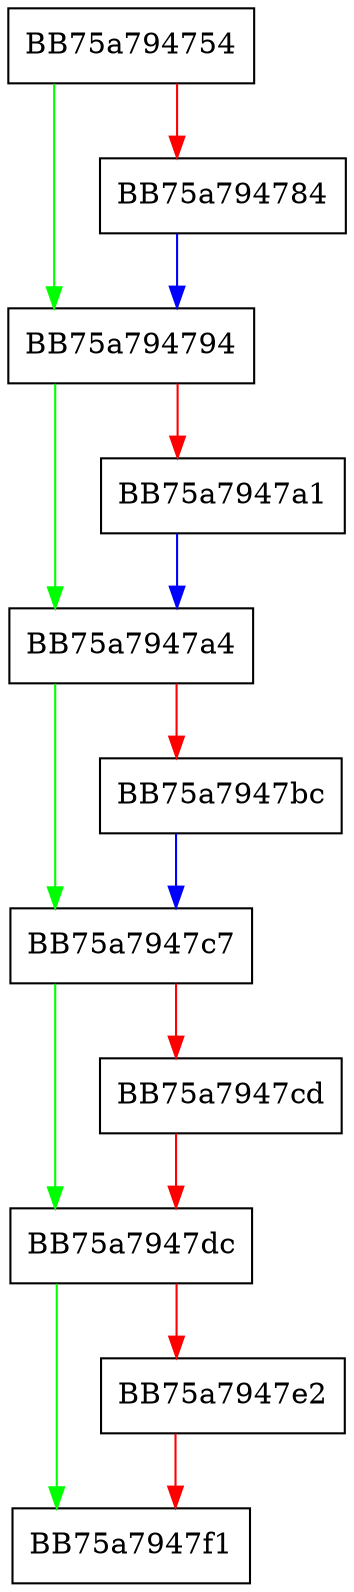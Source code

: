 digraph wcstoul {
  node [shape="box"];
  graph [splines=ortho];
  BB75a794754 -> BB75a794794 [color="green"];
  BB75a794754 -> BB75a794784 [color="red"];
  BB75a794784 -> BB75a794794 [color="blue"];
  BB75a794794 -> BB75a7947a4 [color="green"];
  BB75a794794 -> BB75a7947a1 [color="red"];
  BB75a7947a1 -> BB75a7947a4 [color="blue"];
  BB75a7947a4 -> BB75a7947c7 [color="green"];
  BB75a7947a4 -> BB75a7947bc [color="red"];
  BB75a7947bc -> BB75a7947c7 [color="blue"];
  BB75a7947c7 -> BB75a7947dc [color="green"];
  BB75a7947c7 -> BB75a7947cd [color="red"];
  BB75a7947cd -> BB75a7947dc [color="red"];
  BB75a7947dc -> BB75a7947f1 [color="green"];
  BB75a7947dc -> BB75a7947e2 [color="red"];
  BB75a7947e2 -> BB75a7947f1 [color="red"];
}